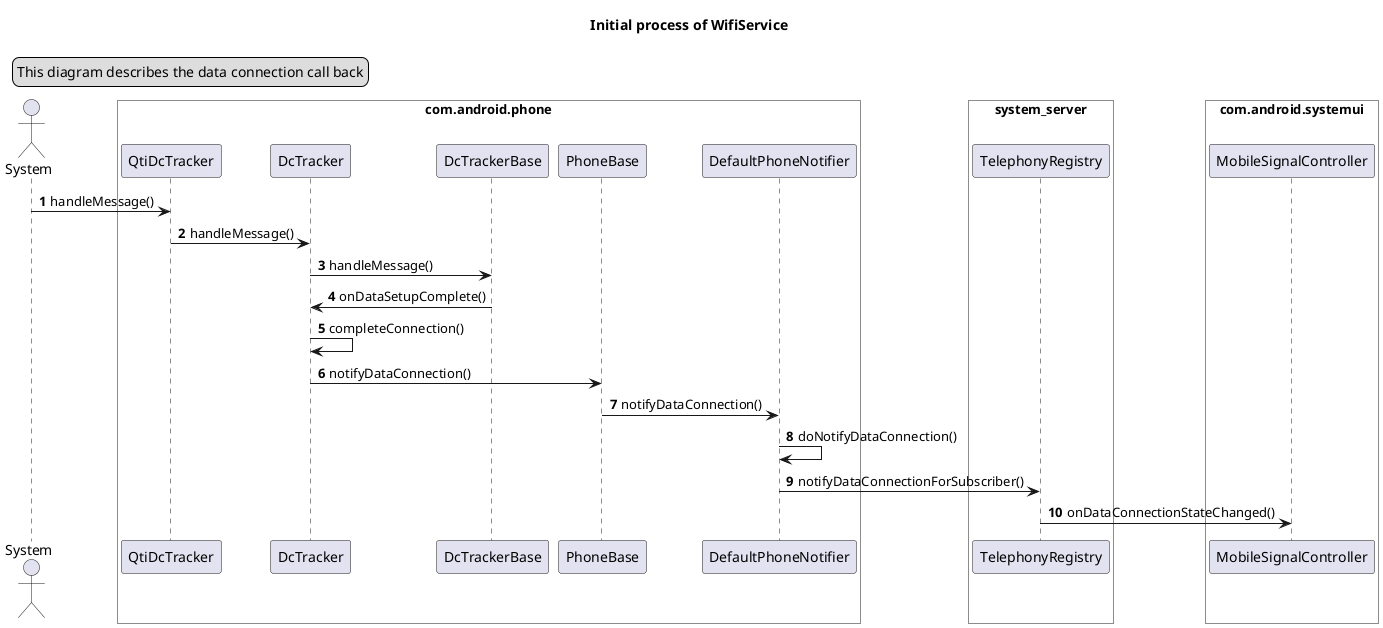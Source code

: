 @startuml

autonumber
'hide footbox

title "Initial process of WifiService"
legend top left
This diagram describes the data connection call back
end legend

actor System

box "com.android.phone" #white
participant QtiDcTracker
participant DcTracker
participant DcTrackerBase
participant PhoneBase
participant DefaultPhoneNotifier
end box

box "system_server" #white
participant TelephonyRegistry
end box

box "com.android.systemui" #white
participant MobileSignalController
end box

'---------------- com.android.phone ----------------
System -> QtiDcTracker : handleMessage()
QtiDcTracker->DcTracker:handleMessage()
DcTracker->DcTrackerBase:handleMessage()
DcTracker<-DcTrackerBase:onDataSetupComplete()
DcTracker->DcTracker:completeConnection()
DcTracker->PhoneBase:notifyDataConnection()
PhoneBase->DefaultPhoneNotifier:notifyDataConnection()
DefaultPhoneNotifier->DefaultPhoneNotifier:doNotifyDataConnection()

'---------------- system_server ----------------
DefaultPhoneNotifier->TelephonyRegistry:notifyDataConnectionForSubscriber()

'---------------- com.android.systemui ----------------
TelephonyRegistry->MobileSignalController:onDataConnectionStateChanged()

@enduml